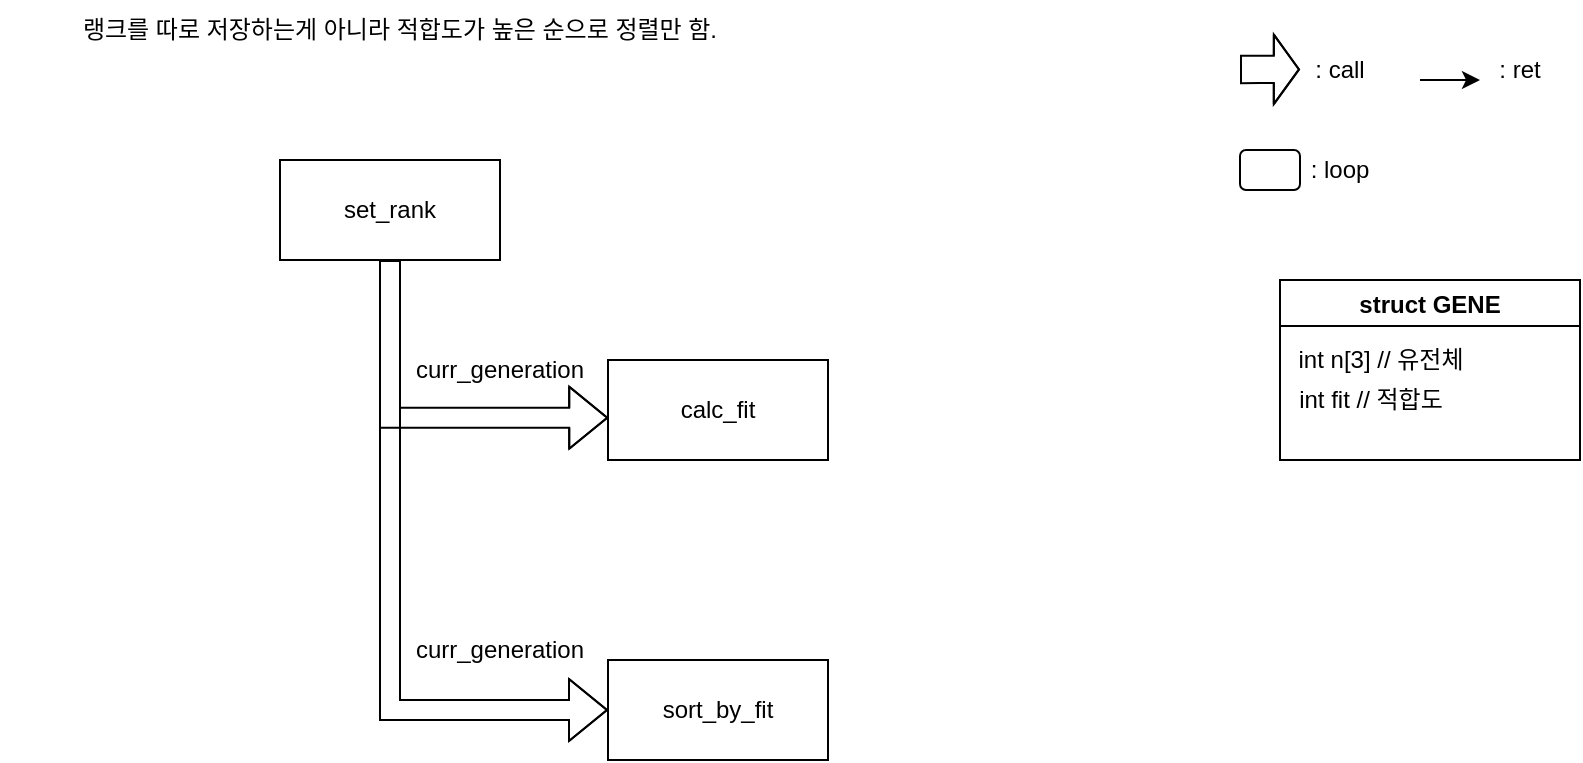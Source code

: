 <mxfile version="15.4.1" type="github">
  <diagram id="1WbkcDuXPBUOaJ8obrLd" name="Page-1">
    <mxGraphModel dx="813" dy="454" grid="1" gridSize="10" guides="1" tooltips="1" connect="1" arrows="1" fold="1" page="1" pageScale="1" pageWidth="827" pageHeight="1169" math="0" shadow="0">
      <root>
        <mxCell id="0" />
        <mxCell id="1" parent="0" />
        <mxCell id="Xi_NikRTWDRiBQd0Svx_-1" value="" style="shape=flexArrow;endArrow=classic;html=1;rounded=0;strokeWidth=1;edgeStyle=orthogonalEdgeStyle;width=13.714;endSize=3.863;" edge="1" parent="1">
          <mxGeometry width="50" height="50" relative="1" as="geometry">
            <mxPoint x="620" y="34.71" as="sourcePoint" />
            <mxPoint x="650" y="34.71" as="targetPoint" />
            <Array as="points">
              <mxPoint x="630" y="35" />
              <mxPoint x="630" y="35" />
            </Array>
          </mxGeometry>
        </mxCell>
        <mxCell id="Xi_NikRTWDRiBQd0Svx_-2" value=": call" style="text;html=1;strokeColor=none;fillColor=none;align=center;verticalAlign=middle;whiteSpace=wrap;rounded=0;" vertex="1" parent="1">
          <mxGeometry x="640" y="20" width="60" height="30" as="geometry" />
        </mxCell>
        <mxCell id="Xi_NikRTWDRiBQd0Svx_-3" value="" style="endArrow=classic;html=1;rounded=0;strokeWidth=1;edgeStyle=orthogonalEdgeStyle;" edge="1" parent="1">
          <mxGeometry width="50" height="50" relative="1" as="geometry">
            <mxPoint x="710" y="40" as="sourcePoint" />
            <mxPoint x="740" y="40" as="targetPoint" />
          </mxGeometry>
        </mxCell>
        <mxCell id="Xi_NikRTWDRiBQd0Svx_-4" value=": ret" style="text;html=1;strokeColor=none;fillColor=none;align=center;verticalAlign=middle;whiteSpace=wrap;rounded=0;" vertex="1" parent="1">
          <mxGeometry x="730" y="20" width="60" height="30" as="geometry" />
        </mxCell>
        <mxCell id="Xi_NikRTWDRiBQd0Svx_-5" value="" style="rounded=1;whiteSpace=wrap;html=1;fillColor=none;strokeColor=default;shadow=0;sketch=0;glass=1;" vertex="1" parent="1">
          <mxGeometry x="620" y="75" width="30" height="20" as="geometry" />
        </mxCell>
        <mxCell id="Xi_NikRTWDRiBQd0Svx_-6" value=": loop" style="text;html=1;strokeColor=none;fillColor=none;align=center;verticalAlign=middle;whiteSpace=wrap;rounded=0;" vertex="1" parent="1">
          <mxGeometry x="640" y="70" width="60" height="30" as="geometry" />
        </mxCell>
        <mxCell id="Xi_NikRTWDRiBQd0Svx_-12" style="edgeStyle=orthogonalEdgeStyle;rounded=0;orthogonalLoop=1;jettySize=auto;html=1;exitX=0.5;exitY=1;exitDx=0;exitDy=0;entryX=0;entryY=0.5;entryDx=0;entryDy=0;shape=flexArrow;" edge="1" parent="1" source="Xi_NikRTWDRiBQd0Svx_-7" target="Xi_NikRTWDRiBQd0Svx_-11">
          <mxGeometry relative="1" as="geometry" />
        </mxCell>
        <mxCell id="Xi_NikRTWDRiBQd0Svx_-17" style="edgeStyle=orthogonalEdgeStyle;shape=flexArrow;rounded=0;orthogonalLoop=1;jettySize=auto;html=1;exitX=0.5;exitY=1;exitDx=0;exitDy=0;entryX=0.001;entryY=0.577;entryDx=0;entryDy=0;entryPerimeter=0;" edge="1" parent="1" source="Xi_NikRTWDRiBQd0Svx_-7" target="Xi_NikRTWDRiBQd0Svx_-16">
          <mxGeometry relative="1" as="geometry" />
        </mxCell>
        <mxCell id="Xi_NikRTWDRiBQd0Svx_-7" value="set_rank" style="rounded=0;whiteSpace=wrap;html=1;" vertex="1" parent="1">
          <mxGeometry x="140" y="80" width="110" height="50" as="geometry" />
        </mxCell>
        <mxCell id="Xi_NikRTWDRiBQd0Svx_-8" value="struct GENE" style="swimlane;" vertex="1" parent="1">
          <mxGeometry x="640" y="140" width="150" height="90" as="geometry" />
        </mxCell>
        <mxCell id="Xi_NikRTWDRiBQd0Svx_-9" value="int n[3] // 유전체" style="text;html=1;align=center;verticalAlign=middle;resizable=0;points=[];autosize=1;strokeColor=none;fillColor=none;" vertex="1" parent="Xi_NikRTWDRiBQd0Svx_-8">
          <mxGeometry y="30" width="100" height="20" as="geometry" />
        </mxCell>
        <mxCell id="Xi_NikRTWDRiBQd0Svx_-10" value="int fit // 적합도" style="text;html=1;align=center;verticalAlign=middle;resizable=0;points=[];autosize=1;strokeColor=none;fillColor=none;" vertex="1" parent="Xi_NikRTWDRiBQd0Svx_-8">
          <mxGeometry y="50" width="90" height="20" as="geometry" />
        </mxCell>
        <mxCell id="Xi_NikRTWDRiBQd0Svx_-11" value="sort_by_fit" style="rounded=0;whiteSpace=wrap;html=1;" vertex="1" parent="1">
          <mxGeometry x="304" y="330" width="110" height="50" as="geometry" />
        </mxCell>
        <mxCell id="Xi_NikRTWDRiBQd0Svx_-13" value="curr_generation" style="text;html=1;strokeColor=none;fillColor=none;align=center;verticalAlign=middle;whiteSpace=wrap;rounded=0;" vertex="1" parent="1">
          <mxGeometry x="200" y="310" width="100" height="30" as="geometry" />
        </mxCell>
        <mxCell id="Xi_NikRTWDRiBQd0Svx_-14" value="랭크를 따로 저장하는게 아니라 적합도가 높은 순으로 정렬만 함." style="text;html=1;strokeColor=none;fillColor=none;align=center;verticalAlign=middle;whiteSpace=wrap;rounded=0;" vertex="1" parent="1">
          <mxGeometry width="400" height="30" as="geometry" />
        </mxCell>
        <mxCell id="Xi_NikRTWDRiBQd0Svx_-16" value="calc_fit" style="rounded=0;whiteSpace=wrap;html=1;" vertex="1" parent="1">
          <mxGeometry x="304" y="180" width="110" height="50" as="geometry" />
        </mxCell>
        <mxCell id="Xi_NikRTWDRiBQd0Svx_-18" value="curr_generation" style="text;html=1;strokeColor=none;fillColor=none;align=center;verticalAlign=middle;whiteSpace=wrap;rounded=0;" vertex="1" parent="1">
          <mxGeometry x="200" y="170" width="100" height="30" as="geometry" />
        </mxCell>
      </root>
    </mxGraphModel>
  </diagram>
</mxfile>
